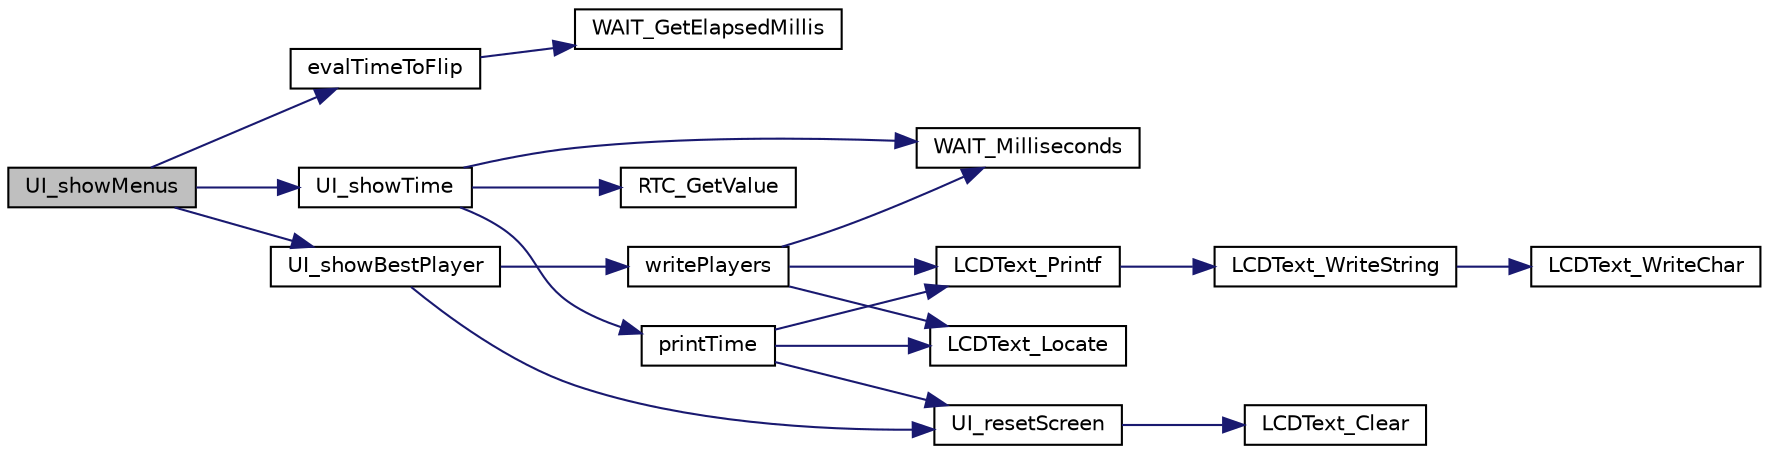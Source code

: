 digraph "UI_showMenus"
{
 // LATEX_PDF_SIZE
  edge [fontname="Helvetica",fontsize="10",labelfontname="Helvetica",labelfontsize="10"];
  node [fontname="Helvetica",fontsize="10",shape=record];
  rankdir="LR";
  Node1 [label="UI_showMenus",height=0.2,width=0.4,color="black", fillcolor="grey75", style="filled", fontcolor="black",tooltip=" "];
  Node1 -> Node2 [color="midnightblue",fontsize="10",style="solid",fontname="Helvetica"];
  Node2 [label="evalTimeToFlip",height=0.2,width=0.4,color="black", fillcolor="white", style="filled",URL="$dc/d78/ui_8c.html#a21662c795eacfaab9d0eb880392c1c89",tooltip=" "];
  Node2 -> Node3 [color="midnightblue",fontsize="10",style="solid",fontname="Helvetica"];
  Node3 [label="WAIT_GetElapsedMillis",height=0.2,width=0.4,color="black", fillcolor="white", style="filled",URL="$df/d7c/group__WAIT__Public__Functions.html#ga704472853537ff855081d868bf2460a4",tooltip="Get difference in milliseconds from parameter."];
  Node1 -> Node4 [color="midnightblue",fontsize="10",style="solid",fontname="Helvetica"];
  Node4 [label="UI_showBestPlayer",height=0.2,width=0.4,color="black", fillcolor="white", style="filled",URL="$dc/d78/ui_8c.html#acaec219dc601d3811c6bc938c54c2233",tooltip=" "];
  Node4 -> Node5 [color="midnightblue",fontsize="10",style="solid",fontname="Helvetica"];
  Node5 [label="UI_resetScreen",height=0.2,width=0.4,color="black", fillcolor="white", style="filled",URL="$db/d68/group__UI__Public__Functions.html#ga6b56d9d97bfeb110604c4118d67fcf9b",tooltip="Cleans the LCD."];
  Node5 -> Node6 [color="midnightblue",fontsize="10",style="solid",fontname="Helvetica"];
  Node6 [label="LCDText_Clear",height=0.2,width=0.4,color="black", fillcolor="white", style="filled",URL="$da/da4/group__LCD__Public__Functions.html#gac1bdd6893daf2ea4733bfb2f40020378",tooltip="Clears the display using the command in the display API."];
  Node4 -> Node7 [color="midnightblue",fontsize="10",style="solid",fontname="Helvetica"];
  Node7 [label="writePlayers",height=0.2,width=0.4,color="black", fillcolor="white", style="filled",URL="$dc/d78/ui_8c.html#a8c79d5d94047722bd9c734e5a83c2c1f",tooltip=" "];
  Node7 -> Node8 [color="midnightblue",fontsize="10",style="solid",fontname="Helvetica"];
  Node8 [label="LCDText_Locate",height=0.2,width=0.4,color="black", fillcolor="white", style="filled",URL="$da/da4/group__LCD__Public__Functions.html#ga7187e0fca7d1666198d63c6c972edee7",tooltip="Moves the cursor to the position received in arguments."];
  Node7 -> Node9 [color="midnightblue",fontsize="10",style="solid",fontname="Helvetica"];
  Node9 [label="LCDText_Printf",height=0.2,width=0.4,color="black", fillcolor="white", style="filled",URL="$da/da4/group__LCD__Public__Functions.html#gabd9c9f5eb0a5e3cb33bd38f4b34a389b",tooltip="Writes in the LCD in similar way that the c printf does."];
  Node9 -> Node10 [color="midnightblue",fontsize="10",style="solid",fontname="Helvetica"];
  Node10 [label="LCDText_WriteString",height=0.2,width=0.4,color="black", fillcolor="white", style="filled",URL="$da/da4/group__LCD__Public__Functions.html#ga346f0227c399d12098b2b1d1e5d46da0",tooltip="Writes a string (word) to the display in the cursor position."];
  Node10 -> Node11 [color="midnightblue",fontsize="10",style="solid",fontname="Helvetica"];
  Node11 [label="LCDText_WriteChar",height=0.2,width=0.4,color="black", fillcolor="white", style="filled",URL="$da/da4/group__LCD__Public__Functions.html#gae2457428e83fd94180055837bd9f9675",tooltip="Writes a character to the display in the cursor position."];
  Node7 -> Node12 [color="midnightblue",fontsize="10",style="solid",fontname="Helvetica"];
  Node12 [label="WAIT_Milliseconds",height=0.2,width=0.4,color="black", fillcolor="white", style="filled",URL="$df/d7c/group__WAIT__Public__Functions.html#ga8d3111b31ffb9bce9b32370b46ae00fb",tooltip="Waits a number of milliseconds."];
  Node1 -> Node13 [color="midnightblue",fontsize="10",style="solid",fontname="Helvetica"];
  Node13 [label="UI_showTime",height=0.2,width=0.4,color="black", fillcolor="white", style="filled",URL="$dc/d78/ui_8c.html#aebddad11516de98e5bb49689bbd8a482",tooltip=" "];
  Node13 -> Node14 [color="midnightblue",fontsize="10",style="solid",fontname="Helvetica"];
  Node14 [label="printTime",height=0.2,width=0.4,color="black", fillcolor="white", style="filled",URL="$dc/d78/ui_8c.html#a99c243ee554e513d46efee2ef450d662",tooltip=" "];
  Node14 -> Node8 [color="midnightblue",fontsize="10",style="solid",fontname="Helvetica"];
  Node14 -> Node9 [color="midnightblue",fontsize="10",style="solid",fontname="Helvetica"];
  Node14 -> Node5 [color="midnightblue",fontsize="10",style="solid",fontname="Helvetica"];
  Node13 -> Node15 [color="midnightblue",fontsize="10",style="solid",fontname="Helvetica"];
  Node15 [label="RTC_GetValue",height=0.2,width=0.4,color="black", fillcolor="white", style="filled",URL="$d6/db4/group__RTC__Public__Functions.html#ga506e5d1d8d538575e4739d85f4db7ff1",tooltip="Gets the current time available in the rtc."];
  Node13 -> Node12 [color="midnightblue",fontsize="10",style="solid",fontname="Helvetica"];
}
